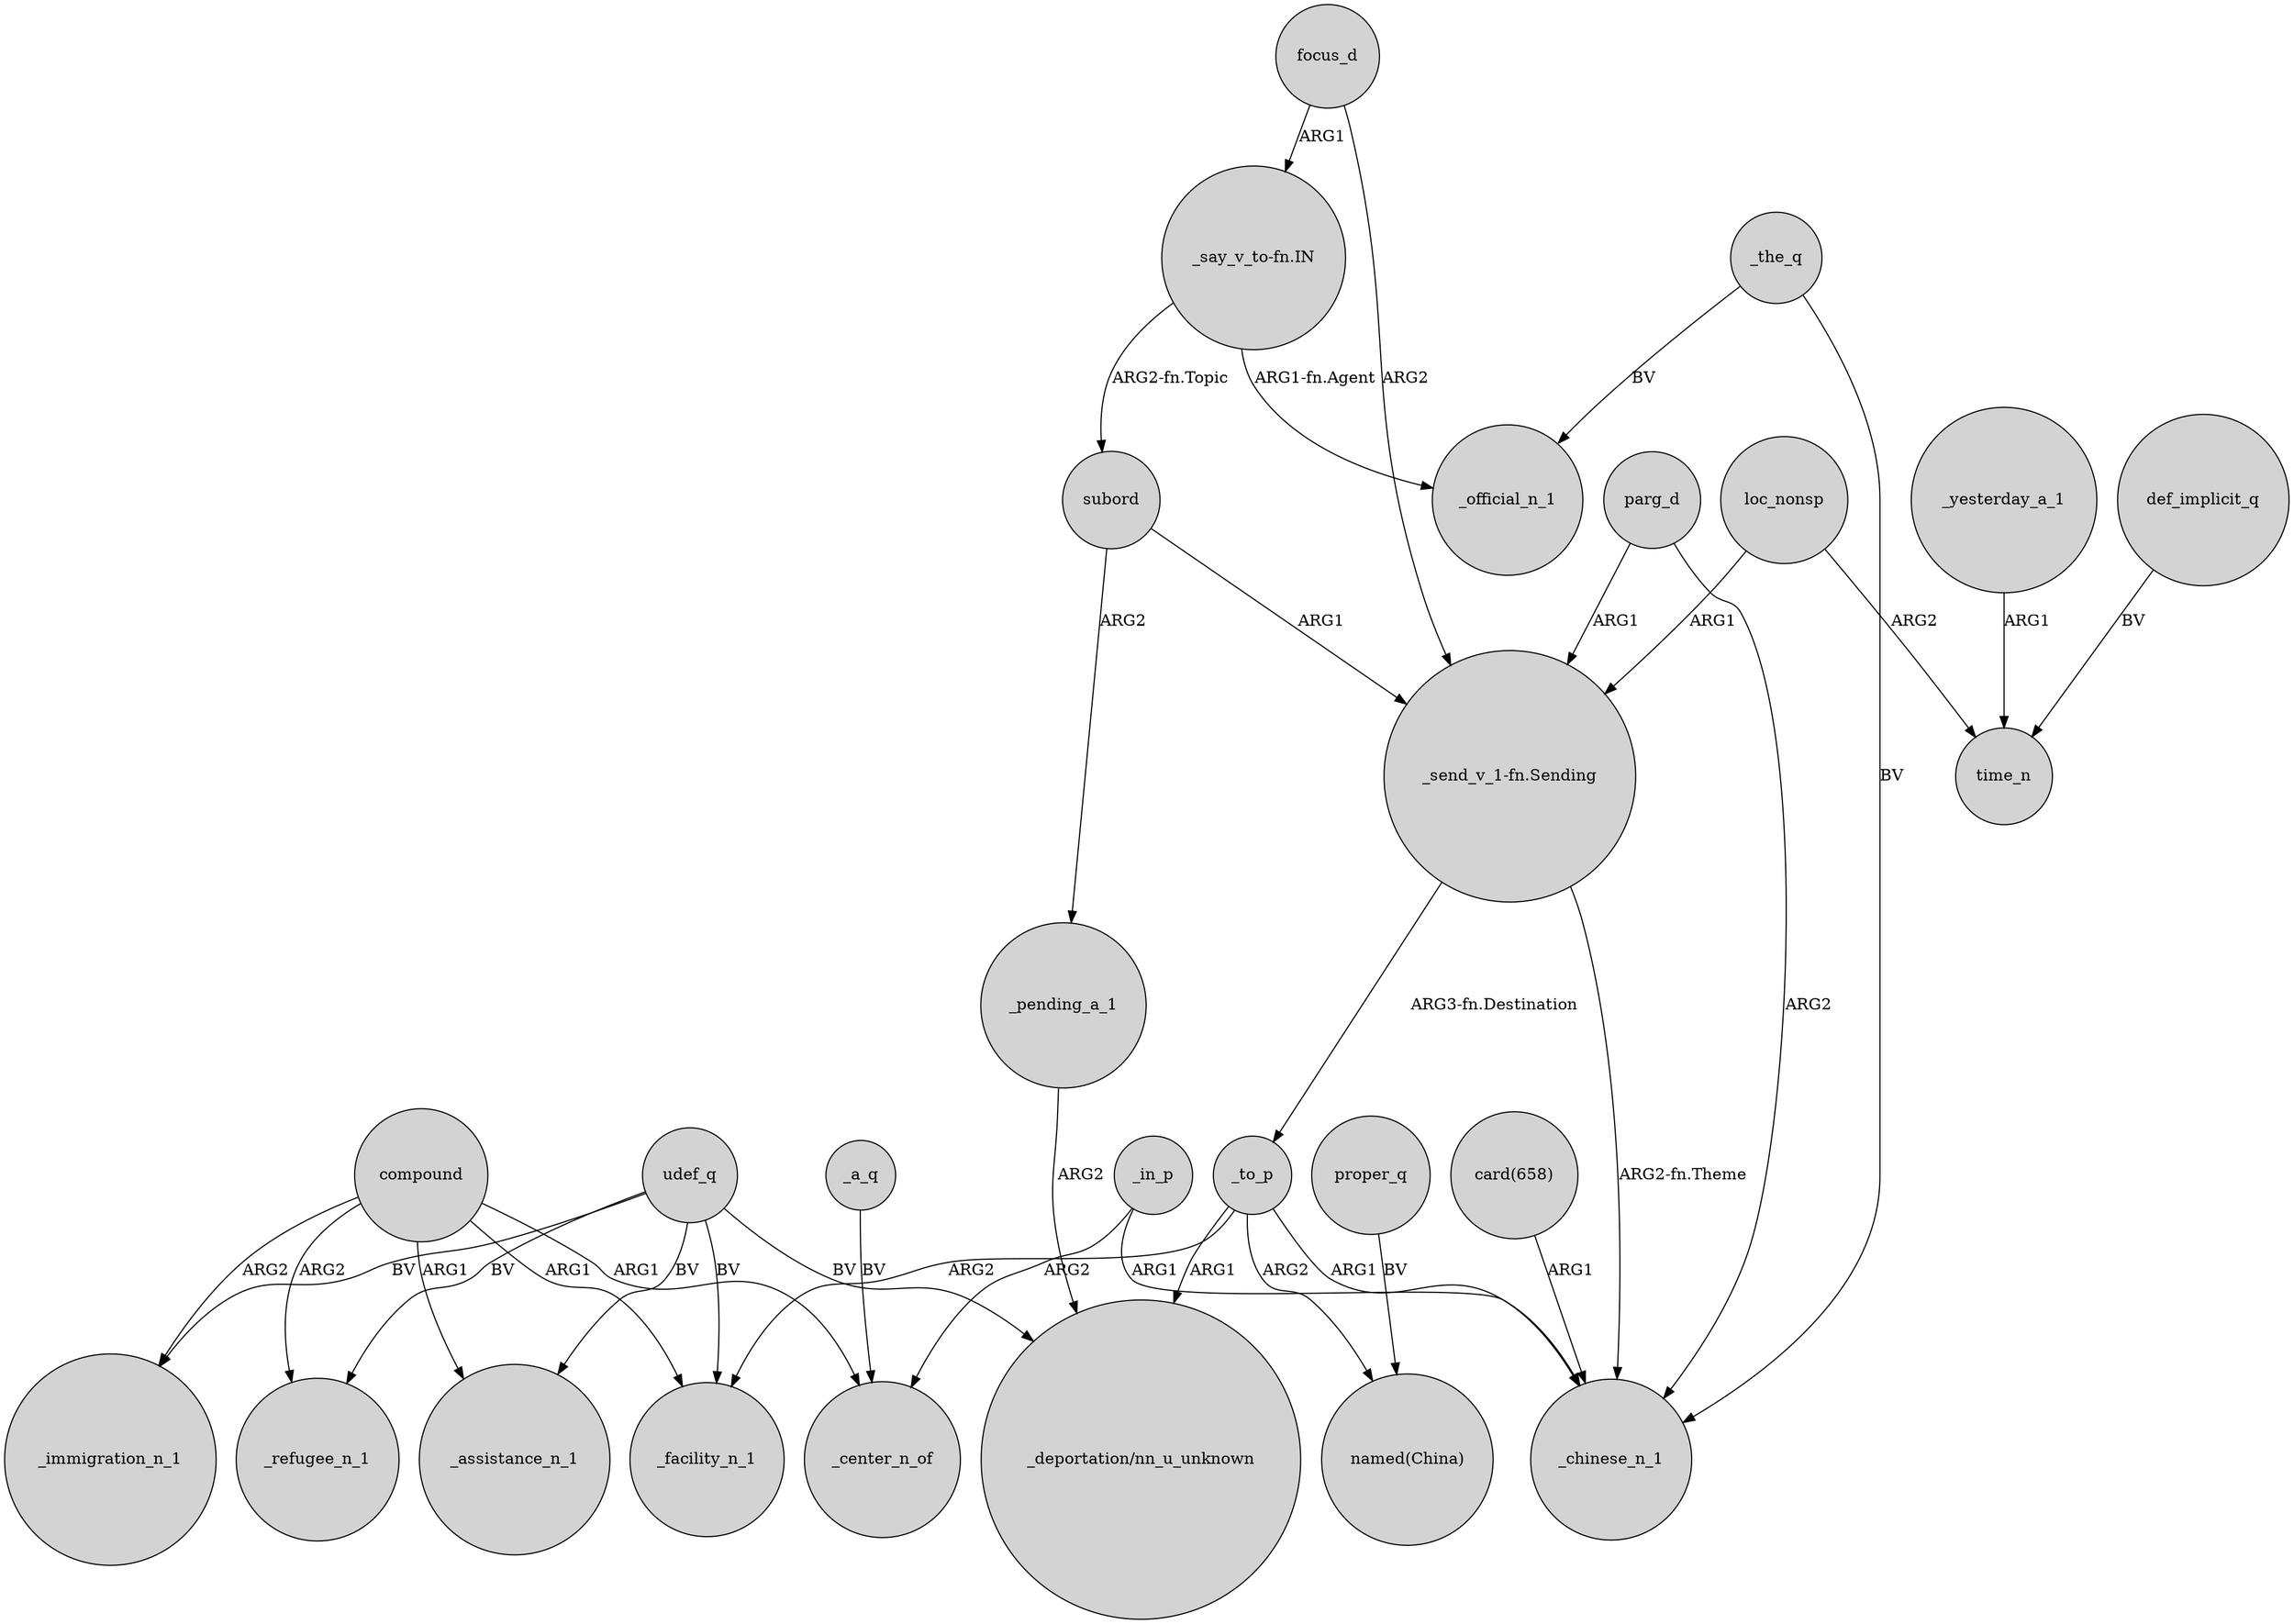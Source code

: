 digraph {
	node [shape=circle style=filled]
	udef_q -> _facility_n_1 [label=BV]
	_yesterday_a_1 -> time_n [label=ARG1]
	focus_d -> "_send_v_1-fn.Sending" [label=ARG2]
	_in_p -> _chinese_n_1 [label=ARG1]
	_the_q -> _official_n_1 [label=BV]
	compound -> _refugee_n_1 [label=ARG2]
	def_implicit_q -> time_n [label=BV]
	subord -> _pending_a_1 [label=ARG2]
	_in_p -> _center_n_of [label=ARG2]
	_to_p -> "named(China)" [label=ARG2]
	_a_q -> _center_n_of [label=BV]
	"_say_v_to-fn.IN" -> _official_n_1 [label="ARG1-fn.Agent"]
	udef_q -> "_deportation/nn_u_unknown" [label=BV]
	_pending_a_1 -> "_deportation/nn_u_unknown" [label=ARG2]
	compound -> _assistance_n_1 [label=ARG1]
	udef_q -> _immigration_n_1 [label=BV]
	subord -> "_send_v_1-fn.Sending" [label=ARG1]
	loc_nonsp -> time_n [label=ARG2]
	"card(658)" -> _chinese_n_1 [label=ARG1]
	_to_p -> _facility_n_1 [label=ARG2]
	udef_q -> _assistance_n_1 [label=BV]
	_the_q -> _chinese_n_1 [label=BV]
	_to_p -> "_deportation/nn_u_unknown" [label=ARG1]
	compound -> _immigration_n_1 [label=ARG2]
	compound -> _center_n_of [label=ARG1]
	"_say_v_to-fn.IN" -> subord [label="ARG2-fn.Topic"]
	"_send_v_1-fn.Sending" -> _to_p [label="ARG3-fn.Destination"]
	compound -> _facility_n_1 [label=ARG1]
	proper_q -> "named(China)" [label=BV]
	parg_d -> _chinese_n_1 [label=ARG2]
	parg_d -> "_send_v_1-fn.Sending" [label=ARG1]
	"_send_v_1-fn.Sending" -> _chinese_n_1 [label="ARG2-fn.Theme"]
	udef_q -> _refugee_n_1 [label=BV]
	_to_p -> _chinese_n_1 [label=ARG1]
	loc_nonsp -> "_send_v_1-fn.Sending" [label=ARG1]
	focus_d -> "_say_v_to-fn.IN" [label=ARG1]
}

